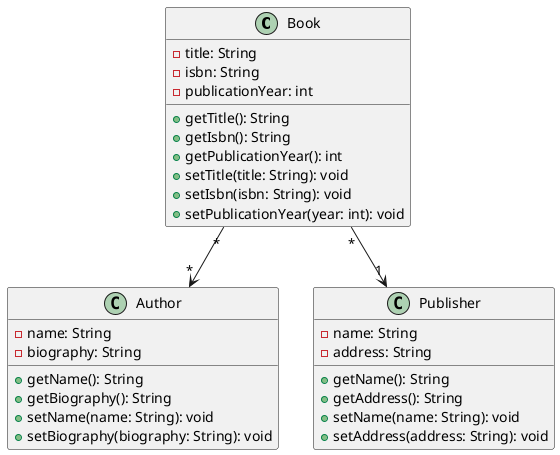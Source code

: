 @startuml
class Book {
  - title: String
  - isbn: String
  - publicationYear: int
  + getTitle(): String
  + getIsbn(): String
  + getPublicationYear(): int
  + setTitle(title: String): void
  + setIsbn(isbn: String): void
  + setPublicationYear(year: int): void
}

class Author {
  - name: String
  - biography: String
  + getName(): String
  + getBiography(): String
  + setName(name: String): void
  + setBiography(biography: String): void
}

class Publisher {
  - name: String
  - address: String
  + getName(): String
  + getAddress(): String
  + setName(name: String): void
  + setAddress(address: String): void
}

Book "*" --> "*" Author
Book "*" --> "1" Publisher
@enduml